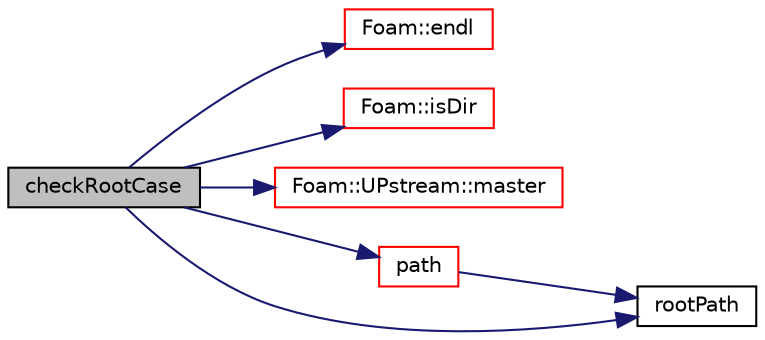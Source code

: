 digraph "checkRootCase"
{
  bgcolor="transparent";
  edge [fontname="Helvetica",fontsize="10",labelfontname="Helvetica",labelfontsize="10"];
  node [fontname="Helvetica",fontsize="10",shape=record];
  rankdir="LR";
  Node1 [label="checkRootCase",height=0.2,width=0.4,color="black", fillcolor="grey75", style="filled", fontcolor="black"];
  Node1 -> Node2 [color="midnightblue",fontsize="10",style="solid",fontname="Helvetica"];
  Node2 [label="Foam::endl",height=0.2,width=0.4,color="red",URL="$a10979.html#a2db8fe02a0d3909e9351bb4275b23ce4",tooltip="Add newline and flush stream. "];
  Node1 -> Node3 [color="midnightblue",fontsize="10",style="solid",fontname="Helvetica"];
  Node3 [label="Foam::isDir",height=0.2,width=0.4,color="red",URL="$a10979.html#a9c9cf5d33b9c5961f835aefe5d860c5a",tooltip="Does the name exist as a DIRECTORY in the file system? "];
  Node1 -> Node4 [color="midnightblue",fontsize="10",style="solid",fontname="Helvetica"];
  Node4 [label="Foam::UPstream::master",height=0.2,width=0.4,color="red",URL="$a02861.html#a36af549940a0aae3733774649594489f",tooltip="Am I the master process. "];
  Node1 -> Node5 [color="midnightblue",fontsize="10",style="solid",fontname="Helvetica"];
  Node5 [label="path",height=0.2,width=0.4,color="red",URL="$a00067.html#a64f21303d7e52f52cda7be219af9ef54",tooltip="Return the path to the caseName. "];
  Node5 -> Node6 [color="midnightblue",fontsize="10",style="solid",fontname="Helvetica"];
  Node6 [label="rootPath",height=0.2,width=0.4,color="black",URL="$a00067.html#a2a4df1f35d766315adacf638bc3a9533",tooltip="Return root path. "];
  Node1 -> Node6 [color="midnightblue",fontsize="10",style="solid",fontname="Helvetica"];
}
